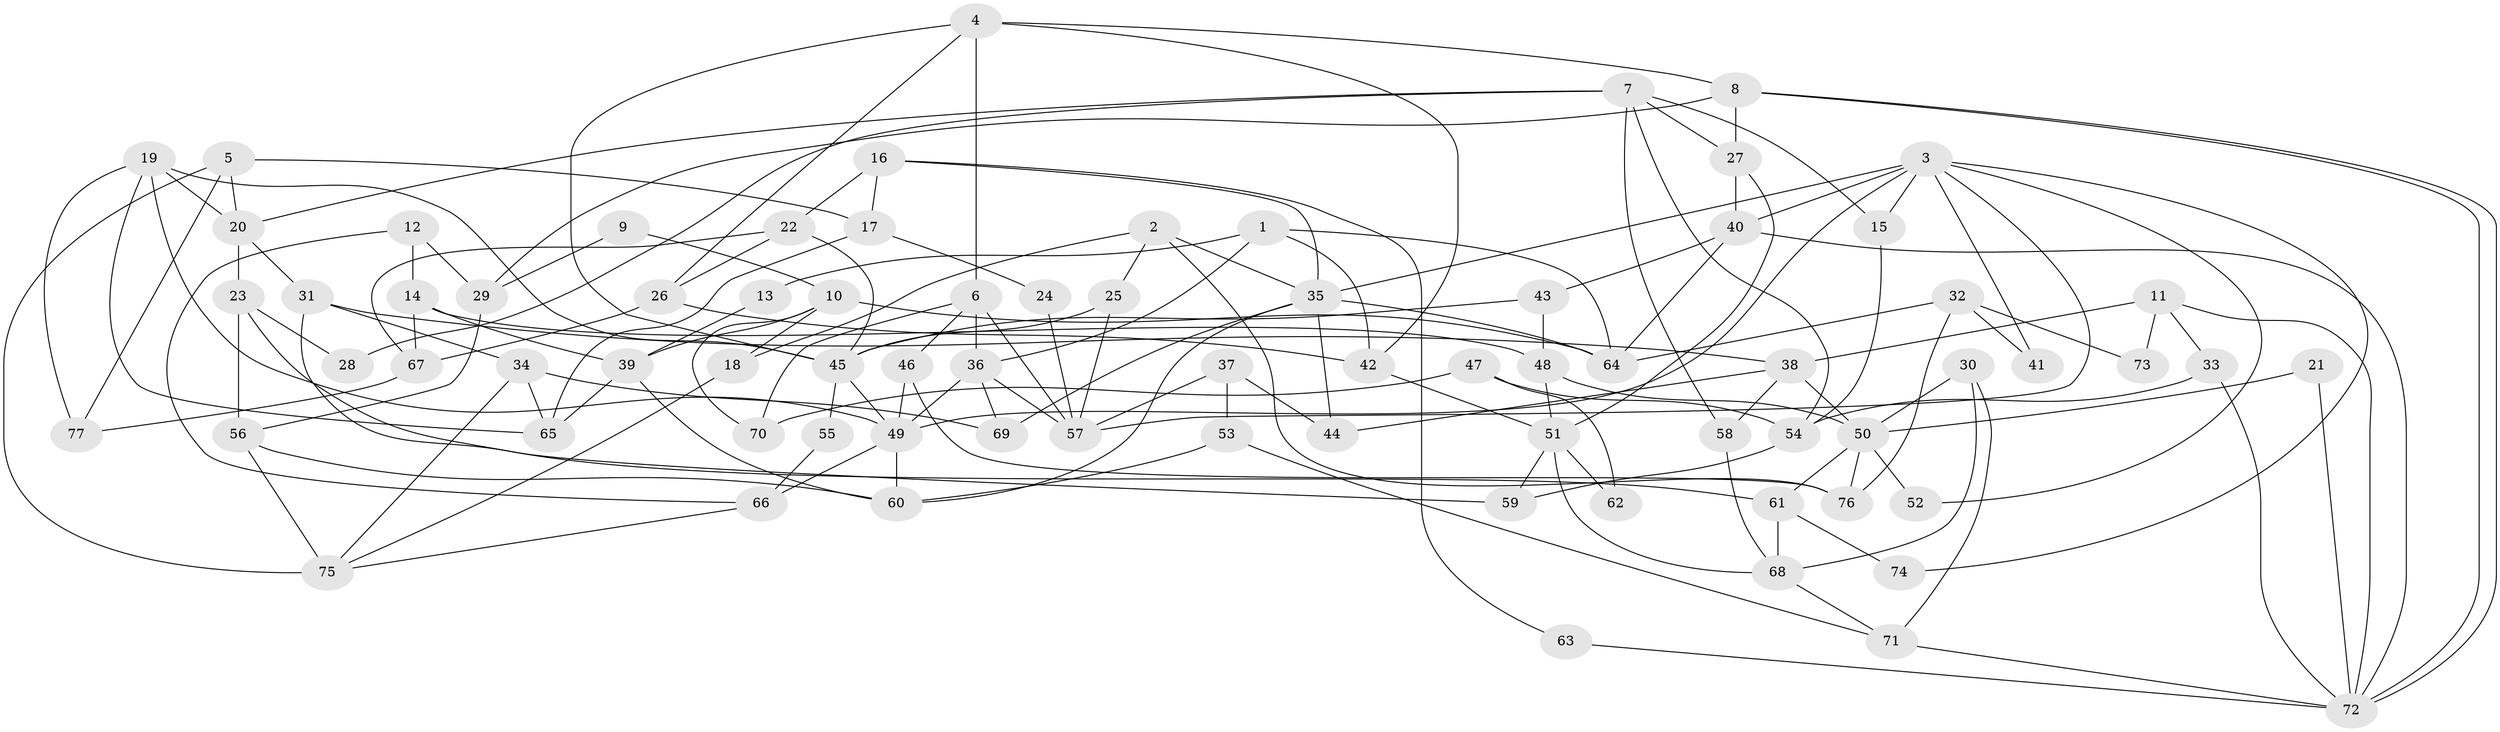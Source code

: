 // Generated by graph-tools (version 1.1) at 2025/35/03/09/25 02:35:57]
// undirected, 77 vertices, 154 edges
graph export_dot {
graph [start="1"]
  node [color=gray90,style=filled];
  1;
  2;
  3;
  4;
  5;
  6;
  7;
  8;
  9;
  10;
  11;
  12;
  13;
  14;
  15;
  16;
  17;
  18;
  19;
  20;
  21;
  22;
  23;
  24;
  25;
  26;
  27;
  28;
  29;
  30;
  31;
  32;
  33;
  34;
  35;
  36;
  37;
  38;
  39;
  40;
  41;
  42;
  43;
  44;
  45;
  46;
  47;
  48;
  49;
  50;
  51;
  52;
  53;
  54;
  55;
  56;
  57;
  58;
  59;
  60;
  61;
  62;
  63;
  64;
  65;
  66;
  67;
  68;
  69;
  70;
  71;
  72;
  73;
  74;
  75;
  76;
  77;
  1 -- 64;
  1 -- 42;
  1 -- 13;
  1 -- 36;
  2 -- 25;
  2 -- 18;
  2 -- 35;
  2 -- 76;
  3 -- 49;
  3 -- 35;
  3 -- 15;
  3 -- 40;
  3 -- 41;
  3 -- 52;
  3 -- 57;
  3 -- 74;
  4 -- 45;
  4 -- 6;
  4 -- 8;
  4 -- 26;
  4 -- 42;
  5 -- 77;
  5 -- 20;
  5 -- 17;
  5 -- 75;
  6 -- 36;
  6 -- 57;
  6 -- 46;
  6 -- 70;
  7 -- 15;
  7 -- 27;
  7 -- 20;
  7 -- 28;
  7 -- 54;
  7 -- 58;
  8 -- 72;
  8 -- 72;
  8 -- 27;
  8 -- 29;
  9 -- 10;
  9 -- 29;
  10 -- 64;
  10 -- 39;
  10 -- 18;
  10 -- 70;
  11 -- 38;
  11 -- 72;
  11 -- 33;
  11 -- 73;
  12 -- 29;
  12 -- 14;
  12 -- 66;
  13 -- 39;
  14 -- 67;
  14 -- 39;
  14 -- 48;
  15 -- 54;
  16 -- 35;
  16 -- 17;
  16 -- 22;
  16 -- 63;
  17 -- 65;
  17 -- 24;
  18 -- 75;
  19 -- 20;
  19 -- 49;
  19 -- 45;
  19 -- 65;
  19 -- 77;
  20 -- 23;
  20 -- 31;
  21 -- 72;
  21 -- 50;
  22 -- 45;
  22 -- 26;
  22 -- 67;
  23 -- 56;
  23 -- 61;
  23 -- 28;
  24 -- 57;
  25 -- 45;
  25 -- 57;
  26 -- 42;
  26 -- 67;
  27 -- 40;
  27 -- 51;
  29 -- 56;
  30 -- 71;
  30 -- 68;
  30 -- 50;
  31 -- 38;
  31 -- 34;
  31 -- 59;
  32 -- 76;
  32 -- 64;
  32 -- 41;
  32 -- 73;
  33 -- 54;
  33 -- 72;
  34 -- 75;
  34 -- 65;
  34 -- 69;
  35 -- 69;
  35 -- 44;
  35 -- 60;
  35 -- 64;
  36 -- 49;
  36 -- 57;
  36 -- 69;
  37 -- 57;
  37 -- 44;
  37 -- 53;
  38 -- 50;
  38 -- 58;
  38 -- 44;
  39 -- 60;
  39 -- 65;
  40 -- 72;
  40 -- 43;
  40 -- 64;
  42 -- 51;
  43 -- 48;
  43 -- 45;
  45 -- 49;
  45 -- 55;
  46 -- 76;
  46 -- 49;
  47 -- 54;
  47 -- 70;
  47 -- 62;
  48 -- 51;
  48 -- 50;
  49 -- 60;
  49 -- 66;
  50 -- 52;
  50 -- 61;
  50 -- 76;
  51 -- 59;
  51 -- 62;
  51 -- 68;
  53 -- 60;
  53 -- 71;
  54 -- 59;
  55 -- 66;
  56 -- 75;
  56 -- 60;
  58 -- 68;
  61 -- 68;
  61 -- 74;
  63 -- 72;
  66 -- 75;
  67 -- 77;
  68 -- 71;
  71 -- 72;
}
